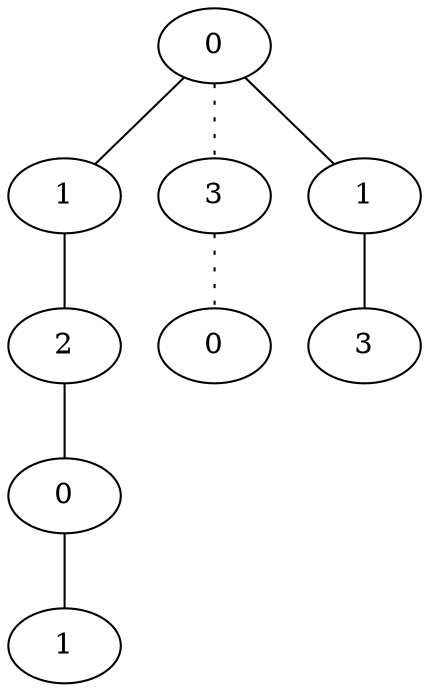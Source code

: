 graph {
a0[label=0];
a1[label=1];
a2[label=2];
a3[label=0];
a4[label=1];
a5[label=3];
a6[label=0];
a7[label=1];
a8[label=3];
a0 -- a1;
a0 -- a5 [style=dotted];
a0 -- a7;
a1 -- a2;
a2 -- a3;
a3 -- a4;
a5 -- a6 [style=dotted];
a7 -- a8;
}
